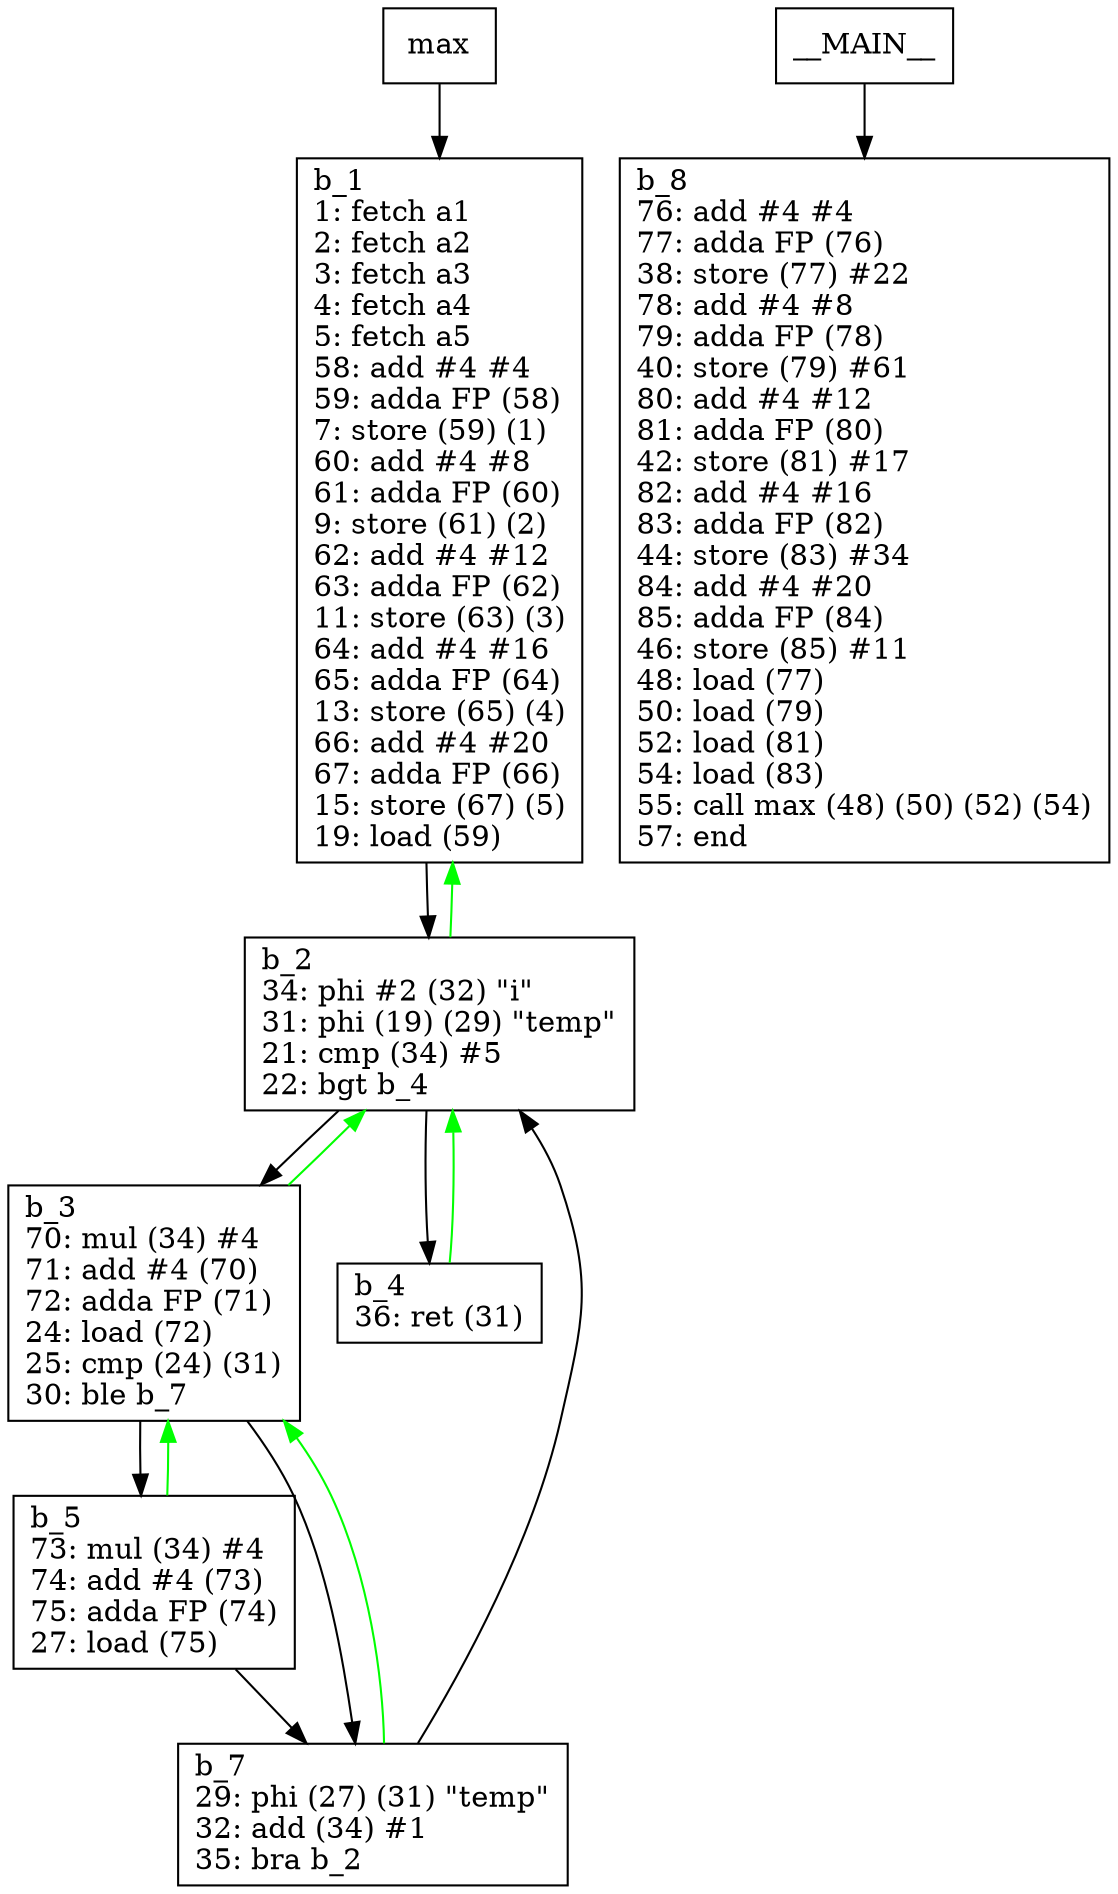 digraph Computation {
node [shape=box];
max -> b_1;
b_1 [label="b_1\l1: fetch a1\l2: fetch a2\l3: fetch a3\l4: fetch a4\l5: fetch a5\l58: add #4 #4\l59: adda FP (58)\l7: store (59) (1)\l60: add #4 #8\l61: adda FP (60)\l9: store (61) (2)\l62: add #4 #12\l63: adda FP (62)\l11: store (63) (3)\l64: add #4 #16\l65: adda FP (64)\l13: store (65) (4)\l66: add #4 #20\l67: adda FP (66)\l15: store (67) (5)\l19: load (59)\l"]
b_1 -> b_2;
b_2 [label="b_2\l34: phi #2 (32) \"i\"\l31: phi (19) (29) \"temp\"\l21: cmp (34) #5\l22: bgt b_4\l"]
b_2 -> b_3;
b_3 [label="b_3\l70: mul (34) #4\l71: add #4 (70)\l72: adda FP (71)\l24: load (72)\l25: cmp (24) (31)\l30: ble b_7\l"]
b_3 -> b_5;
b_5 [label="b_5\l73: mul (34) #4\l74: add #4 (73)\l75: adda FP (74)\l27: load (75)\l"]
b_5 -> b_7;
b_7 [label="b_7\l29: phi (27) (31) \"temp\"\l32: add (34) #1\l35: bra b_2\l"]
b_7 -> b_2;
b_7 -> b_3[color="green"];
b_5 -> b_3[color="green"];
b_3 -> b_7;
b_3 -> b_2[color="green"];
b_2 -> b_4;
b_4 [label="b_4\l36: ret (31)\l"]
b_4 -> b_2[color="green"];
b_2 -> b_1[color="green"];
__MAIN__ -> b_8;
b_8 [label="b_8\l76: add #4 #4\l77: adda FP (76)\l38: store (77) #22\l78: add #4 #8\l79: adda FP (78)\l40: store (79) #61\l80: add #4 #12\l81: adda FP (80)\l42: store (81) #17\l82: add #4 #16\l83: adda FP (82)\l44: store (83) #34\l84: add #4 #20\l85: adda FP (84)\l46: store (85) #11\l48: load (77)\l50: load (79)\l52: load (81)\l54: load (83)\l55: call max (48) (50) (52) (54)\l57: end\l"]
}